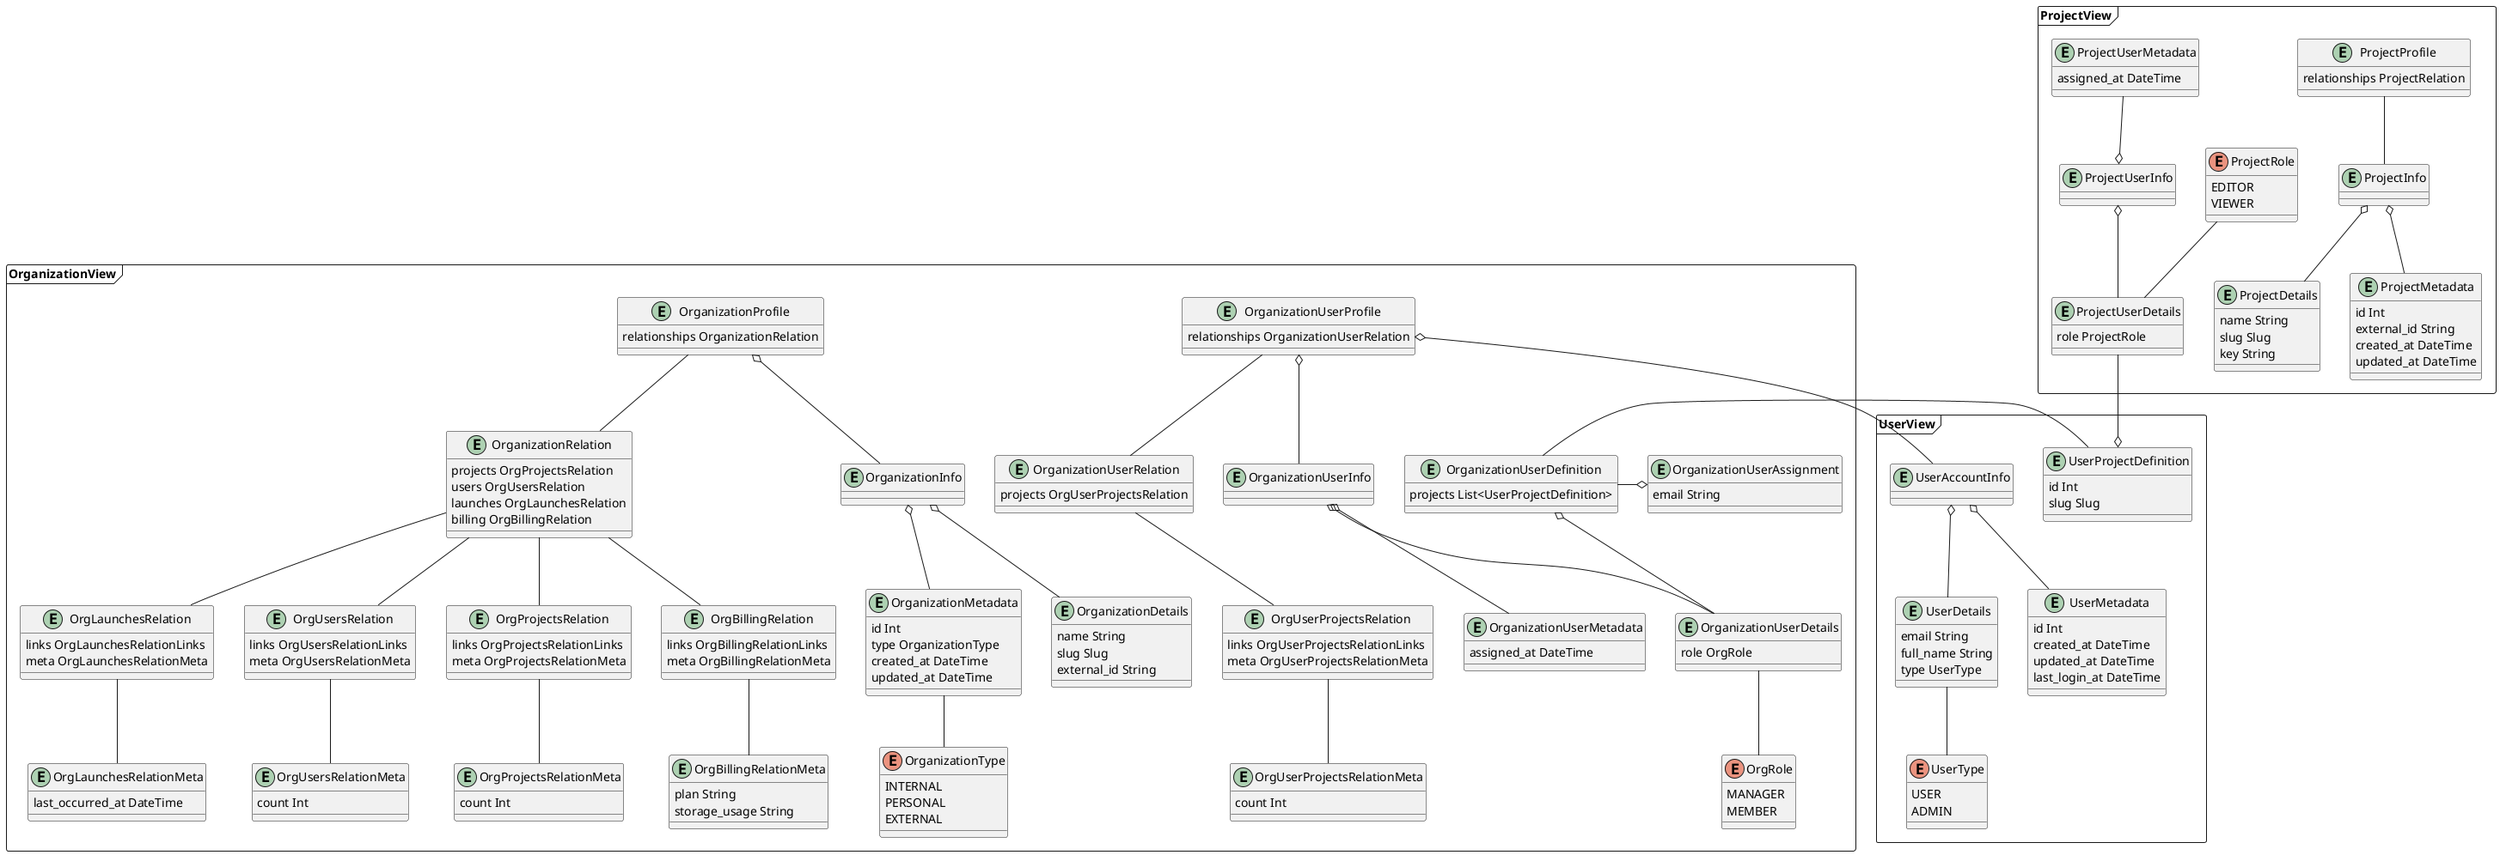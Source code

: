 ---
stoplight-id: dp15zhxks2i84
---

@startuml organizational-entities

frame OrganizationView {
  entity OrganizationProfile {
    relationships OrganizationRelation
  }
  
  entity OrganizationInfo
  OrganizationInfo -up-o OrganizationProfile
  
  entity OrganizationDetails {
    name String
    slug Slug
    external_id String
  }
  OrganizationInfo o-- OrganizationDetails

  entity OrganizationMetadata {
    id Int
    type OrganizationType
    created_at DateTime
    updated_at DateTime
  }
  OrganizationInfo o-- OrganizationMetadata

  entity OrganizationRelation {
    projects OrgProjectsRelation
    users OrgUsersRelation
    launches OrgLaunchesRelation
    billing OrgBillingRelation
  }
  OrganizationRelation -up- OrganizationProfile

  entity OrgProjectsRelation {
    links OrgProjectsRelationLinks
    meta OrgProjectsRelationMeta
  }
  OrgProjectsRelation -up- OrganizationRelation

  entity OrgProjectsRelationMeta {
    count Int
  }
  OrgProjectsRelationMeta -up- OrgProjectsRelation

  entity OrgUsersRelation {
    links OrgUsersRelationLinks
    meta OrgUsersRelationMeta
  }
  OrgUsersRelation -up- OrganizationRelation

  entity OrgUsersRelationMeta {
    count Int
  }
  OrgUsersRelationMeta -up- OrgUsersRelation

  entity OrgLaunchesRelation {
    links OrgLaunchesRelationLinks
    meta OrgLaunchesRelationMeta
  }
  OrgLaunchesRelation -up- OrganizationRelation

  entity OrgLaunchesRelationMeta {
    last_occurred_at DateTime
  }
  OrgLaunchesRelationMeta -up- OrgLaunchesRelation

  entity OrgBillingRelation {
    links OrgBillingRelationLinks
    meta OrgBillingRelationMeta
  }
  OrgBillingRelation -up- OrganizationRelation

  entity OrgBillingRelationMeta {
    plan String
    storage_usage String
  }
  OrgBillingRelationMeta -up- OrgBillingRelation

  enum OrganizationType {
    INTERNAL
    PERSONAL
    EXTERNAL
  }
  OrganizationMetadata -- OrganizationType

  entity OrganizationUserProfile {
    relationships OrganizationUserRelation
  }

  entity OrganizationUserInfo
  OrganizationUserInfo -up-o OrganizationUserProfile

  entity OrganizationUserDetails {
    role OrgRole
  }
  OrganizationUserDetails -up-o OrganizationUserInfo

  enum OrgRole {
    MANAGER
    MEMBER
  }
  OrgRole -up- OrganizationUserDetails

  entity OrganizationUserMetadata {
    assigned_at DateTime
  }
  OrganizationUserMetadata -up-o OrganizationUserInfo

  entity OrganizationUserRelation {
    projects OrgUserProjectsRelation
  }
  OrganizationUserRelation -up- OrganizationUserProfile
  
  entity OrgUserProjectsRelation {
    links OrgUserProjectsRelationLinks
    meta OrgUserProjectsRelationMeta
  }
  OrgUserProjectsRelation -up- OrganizationUserRelation

  entity OrgUserProjectsRelationMeta {
    count Int
  }
  OrgUserProjectsRelationMeta -up- OrgUserProjectsRelation

  entity OrganizationUserDefinition {
    projects List<UserProjectDefinition>
  }
  OrganizationUserDefinition o-- OrganizationUserDetails 

  entity OrganizationUserAssignment{
    email String
  }
  OrganizationUserAssignment o-l- OrganizationUserDefinition
}

frame UserView {
  entity UserAccountInfo
  UserAccountInfo -up-o OrganizationUserProfile

  entity UserDetails {
    email String
    full_name String
    type UserType
  }
  UserDetails -up-o UserAccountInfo

  entity UserMetadata {
    id Int
    created_at DateTime
    updated_at DateTime
    last_login_at DateTime
  }
  UserMetadata -up-o UserAccountInfo

  enum UserType {
    USER
    ADMIN
  }
  UserType -up- UserDetails

  entity UserProjectDefinition {
    id Int
    slug Slug
  }
  UserProjectDefinition -- OrganizationUserDefinition
}

frame ProjectView {
  entity ProjectProfile {
    relationships ProjectRelation
  }
  
  entity ProjectInfo
  ProjectInfo -up- ProjectProfile

  entity ProjectDetails {
    name String
    slug Slug
    key String
  }
  ProjectDetails -up-o ProjectInfo

  entity ProjectMetadata {
    id Int
    external_id String
    created_at DateTime
    updated_at DateTime
  }
  ProjectInfo o-- ProjectMetadata

  entity ProjectUserInfo

  entity ProjectUserDetails {
    role ProjectRole
  }
  ProjectUserDetails -up-o ProjectUserInfo
  ProjectUserDetails --o UserProjectDefinition

  enum ProjectRole {
    EDITOR
    VIEWER
  }
  ProjectRole -- ProjectUserDetails

  entity ProjectUserMetadata {
    assigned_at DateTime
  }
  ProjectUserMetadata --o ProjectUserInfo
}

@enduml
